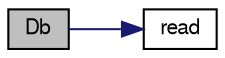 digraph "Db"
{
  bgcolor="transparent";
  edge [fontname="FreeSans",fontsize="10",labelfontname="FreeSans",labelfontsize="10"];
  node [fontname="FreeSans",fontsize="10",shape=record];
  rankdir="LR";
  Node12 [label="Db",height=0.2,width=0.4,color="black", fillcolor="grey75", style="filled", fontcolor="black"];
  Node12 -> Node13 [color="midnightblue",fontsize="10",style="solid",fontname="FreeSans"];
  Node13 [label="read",height=0.2,width=0.4,color="black",URL="$a31878.html#a1b15fb7c94e36dd2240e86ac60d446fe",tooltip="Update properties from given dictionary. "];
}
